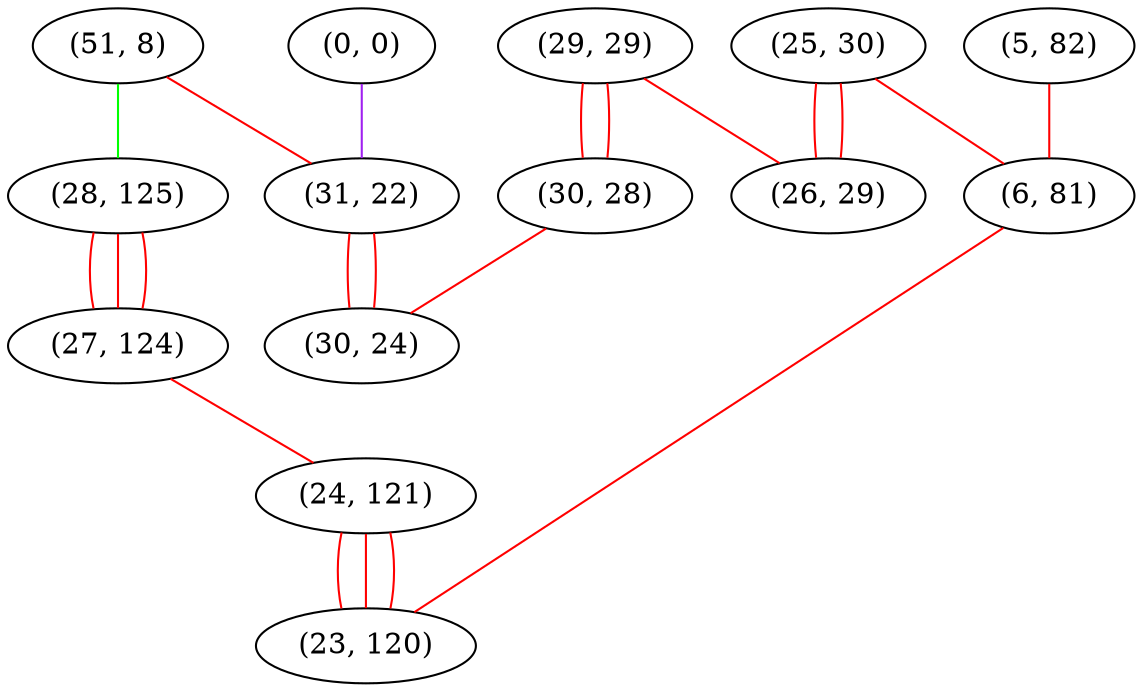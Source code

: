graph "" {
"(51, 8)";
"(0, 0)";
"(25, 30)";
"(29, 29)";
"(28, 125)";
"(27, 124)";
"(26, 29)";
"(5, 82)";
"(24, 121)";
"(30, 28)";
"(31, 22)";
"(6, 81)";
"(23, 120)";
"(30, 24)";
"(51, 8)" -- "(28, 125)"  [color=green, key=0, weight=2];
"(51, 8)" -- "(31, 22)"  [color=red, key=0, weight=1];
"(0, 0)" -- "(31, 22)"  [color=purple, key=0, weight=4];
"(25, 30)" -- "(6, 81)"  [color=red, key=0, weight=1];
"(25, 30)" -- "(26, 29)"  [color=red, key=0, weight=1];
"(25, 30)" -- "(26, 29)"  [color=red, key=1, weight=1];
"(29, 29)" -- "(30, 28)"  [color=red, key=0, weight=1];
"(29, 29)" -- "(30, 28)"  [color=red, key=1, weight=1];
"(29, 29)" -- "(26, 29)"  [color=red, key=0, weight=1];
"(28, 125)" -- "(27, 124)"  [color=red, key=0, weight=1];
"(28, 125)" -- "(27, 124)"  [color=red, key=1, weight=1];
"(28, 125)" -- "(27, 124)"  [color=red, key=2, weight=1];
"(27, 124)" -- "(24, 121)"  [color=red, key=0, weight=1];
"(5, 82)" -- "(6, 81)"  [color=red, key=0, weight=1];
"(24, 121)" -- "(23, 120)"  [color=red, key=0, weight=1];
"(24, 121)" -- "(23, 120)"  [color=red, key=1, weight=1];
"(24, 121)" -- "(23, 120)"  [color=red, key=2, weight=1];
"(30, 28)" -- "(30, 24)"  [color=red, key=0, weight=1];
"(31, 22)" -- "(30, 24)"  [color=red, key=0, weight=1];
"(31, 22)" -- "(30, 24)"  [color=red, key=1, weight=1];
"(6, 81)" -- "(23, 120)"  [color=red, key=0, weight=1];
}
